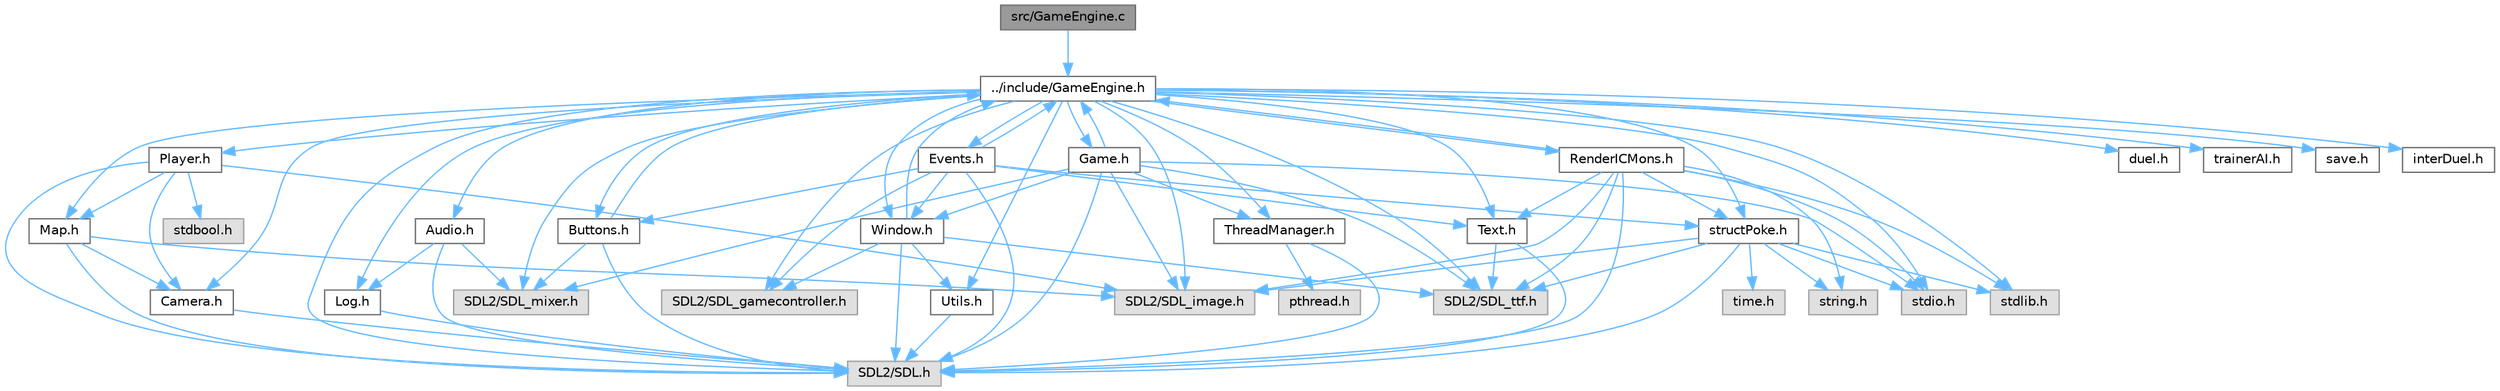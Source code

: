 digraph "src/GameEngine.c"
{
 // LATEX_PDF_SIZE
  bgcolor="transparent";
  edge [fontname=Helvetica,fontsize=10,labelfontname=Helvetica,labelfontsize=10];
  node [fontname=Helvetica,fontsize=10,shape=box,height=0.2,width=0.4];
  Node1 [id="Node000001",label="src/GameEngine.c",height=0.2,width=0.4,color="gray40", fillcolor="grey60", style="filled", fontcolor="black",tooltip=" "];
  Node1 -> Node2 [id="edge84_Node000001_Node000002",color="steelblue1",style="solid",tooltip=" "];
  Node2 [id="Node000002",label="../include/GameEngine.h",height=0.2,width=0.4,color="grey40", fillcolor="white", style="filled",URL="$d7/d1f/GameEngine_8h.html",tooltip="Définition et gestion du moteur de jeu."];
  Node2 -> Node3 [id="edge85_Node000002_Node000003",color="steelblue1",style="solid",tooltip=" "];
  Node3 [id="Node000003",label="SDL2/SDL.h",height=0.2,width=0.4,color="grey60", fillcolor="#E0E0E0", style="filled",tooltip=" "];
  Node2 -> Node4 [id="edge86_Node000002_Node000004",color="steelblue1",style="solid",tooltip=" "];
  Node4 [id="Node000004",label="SDL2/SDL_mixer.h",height=0.2,width=0.4,color="grey60", fillcolor="#E0E0E0", style="filled",tooltip=" "];
  Node2 -> Node5 [id="edge87_Node000002_Node000005",color="steelblue1",style="solid",tooltip=" "];
  Node5 [id="Node000005",label="SDL2/SDL_image.h",height=0.2,width=0.4,color="grey60", fillcolor="#E0E0E0", style="filled",tooltip=" "];
  Node2 -> Node6 [id="edge88_Node000002_Node000006",color="steelblue1",style="solid",tooltip=" "];
  Node6 [id="Node000006",label="SDL2/SDL_ttf.h",height=0.2,width=0.4,color="grey60", fillcolor="#E0E0E0", style="filled",tooltip=" "];
  Node2 -> Node7 [id="edge89_Node000002_Node000007",color="steelblue1",style="solid",tooltip=" "];
  Node7 [id="Node000007",label="SDL2/SDL_gamecontroller.h",height=0.2,width=0.4,color="grey60", fillcolor="#E0E0E0", style="filled",tooltip=" "];
  Node2 -> Node8 [id="edge90_Node000002_Node000008",color="steelblue1",style="solid",tooltip=" "];
  Node8 [id="Node000008",label="stdio.h",height=0.2,width=0.4,color="grey60", fillcolor="#E0E0E0", style="filled",tooltip=" "];
  Node2 -> Node9 [id="edge91_Node000002_Node000009",color="steelblue1",style="solid",tooltip=" "];
  Node9 [id="Node000009",label="stdlib.h",height=0.2,width=0.4,color="grey60", fillcolor="#E0E0E0", style="filled",tooltip=" "];
  Node2 -> Node10 [id="edge92_Node000002_Node000010",color="steelblue1",style="solid",tooltip=" "];
  Node10 [id="Node000010",label="Log.h",height=0.2,width=0.4,color="grey40", fillcolor="white", style="filled",URL="$d1/d45/Log_8h.html",tooltip=" "];
  Node10 -> Node3 [id="edge93_Node000010_Node000003",color="steelblue1",style="solid",tooltip=" "];
  Node2 -> Node11 [id="edge94_Node000002_Node000011",color="steelblue1",style="solid",tooltip=" "];
  Node11 [id="Node000011",label="Audio.h",height=0.2,width=0.4,color="grey40", fillcolor="white", style="filled",URL="$d8/daa/Audio_8h.html",tooltip=" "];
  Node11 -> Node10 [id="edge95_Node000011_Node000010",color="steelblue1",style="solid",tooltip=" "];
  Node11 -> Node4 [id="edge96_Node000011_Node000004",color="steelblue1",style="solid",tooltip=" "];
  Node11 -> Node3 [id="edge97_Node000011_Node000003",color="steelblue1",style="solid",tooltip=" "];
  Node2 -> Node12 [id="edge98_Node000002_Node000012",color="steelblue1",style="solid",tooltip=" "];
  Node12 [id="Node000012",label="Buttons.h",height=0.2,width=0.4,color="grey40", fillcolor="white", style="filled",URL="$d3/d70/Buttons_8h.html",tooltip=" "];
  Node12 -> Node3 [id="edge99_Node000012_Node000003",color="steelblue1",style="solid",tooltip=" "];
  Node12 -> Node4 [id="edge100_Node000012_Node000004",color="steelblue1",style="solid",tooltip=" "];
  Node12 -> Node2 [id="edge101_Node000012_Node000002",color="steelblue1",style="solid",tooltip=" "];
  Node2 -> Node13 [id="edge102_Node000002_Node000013",color="steelblue1",style="solid",tooltip=" "];
  Node13 [id="Node000013",label="structPoke.h",height=0.2,width=0.4,color="grey40", fillcolor="white", style="filled",URL="$da/d71/structPoke_8h.html",tooltip=" "];
  Node13 -> Node8 [id="edge103_Node000013_Node000008",color="steelblue1",style="solid",tooltip=" "];
  Node13 -> Node9 [id="edge104_Node000013_Node000009",color="steelblue1",style="solid",tooltip=" "];
  Node13 -> Node14 [id="edge105_Node000013_Node000014",color="steelblue1",style="solid",tooltip=" "];
  Node14 [id="Node000014",label="time.h",height=0.2,width=0.4,color="grey60", fillcolor="#E0E0E0", style="filled",tooltip=" "];
  Node13 -> Node15 [id="edge106_Node000013_Node000015",color="steelblue1",style="solid",tooltip=" "];
  Node15 [id="Node000015",label="string.h",height=0.2,width=0.4,color="grey60", fillcolor="#E0E0E0", style="filled",tooltip=" "];
  Node13 -> Node3 [id="edge107_Node000013_Node000003",color="steelblue1",style="solid",tooltip=" "];
  Node13 -> Node5 [id="edge108_Node000013_Node000005",color="steelblue1",style="solid",tooltip=" "];
  Node13 -> Node6 [id="edge109_Node000013_Node000006",color="steelblue1",style="solid",tooltip=" "];
  Node2 -> Node16 [id="edge110_Node000002_Node000016",color="steelblue1",style="solid",tooltip=" "];
  Node16 [id="Node000016",label="duel.h",height=0.2,width=0.4,color="grey40", fillcolor="white", style="filled",URL="$d6/d8e/duel_8h.html",tooltip=" "];
  Node2 -> Node17 [id="edge111_Node000002_Node000017",color="steelblue1",style="solid",tooltip=" "];
  Node17 [id="Node000017",label="trainerAI.h",height=0.2,width=0.4,color="grey40", fillcolor="white", style="filled",URL="$df/d27/trainerAI_8h.html",tooltip=" "];
  Node2 -> Node18 [id="edge112_Node000002_Node000018",color="steelblue1",style="solid",tooltip=" "];
  Node18 [id="Node000018",label="save.h",height=0.2,width=0.4,color="grey40", fillcolor="white", style="filled",URL="$d5/d5e/save_8h.html",tooltip="Save the player's data in a file."];
  Node2 -> Node19 [id="edge113_Node000002_Node000019",color="steelblue1",style="solid",tooltip=" "];
  Node19 [id="Node000019",label="interDuel.h",height=0.2,width=0.4,color="grey40", fillcolor="white", style="filled",URL="$da/d1d/interDuel_8h.html",tooltip=" "];
  Node2 -> Node20 [id="edge114_Node000002_Node000020",color="steelblue1",style="solid",tooltip=" "];
  Node20 [id="Node000020",label="Utils.h",height=0.2,width=0.4,color="grey40", fillcolor="white", style="filled",URL="$d9/ded/Utils_8h.html",tooltip="Fonctions utilitaires pour l'application."];
  Node20 -> Node3 [id="edge115_Node000020_Node000003",color="steelblue1",style="solid",tooltip=" "];
  Node2 -> Node21 [id="edge116_Node000002_Node000021",color="steelblue1",style="solid",tooltip=" "];
  Node21 [id="Node000021",label="Text.h",height=0.2,width=0.4,color="grey40", fillcolor="white", style="filled",URL="$d6/d35/Text_8h.html",tooltip="Définition et gestion des éléments de texte."];
  Node21 -> Node3 [id="edge117_Node000021_Node000003",color="steelblue1",style="solid",tooltip=" "];
  Node21 -> Node6 [id="edge118_Node000021_Node000006",color="steelblue1",style="solid",tooltip=" "];
  Node2 -> Node22 [id="edge119_Node000002_Node000022",color="steelblue1",style="solid",tooltip=" "];
  Node22 [id="Node000022",label="Window.h",height=0.2,width=0.4,color="grey40", fillcolor="white", style="filled",URL="$d3/ded/Window_8h.html",tooltip="Définition et gestion de la fenêtre principale de l'application."];
  Node22 -> Node3 [id="edge120_Node000022_Node000003",color="steelblue1",style="solid",tooltip=" "];
  Node22 -> Node6 [id="edge121_Node000022_Node000006",color="steelblue1",style="solid",tooltip=" "];
  Node22 -> Node7 [id="edge122_Node000022_Node000007",color="steelblue1",style="solid",tooltip=" "];
  Node22 -> Node2 [id="edge123_Node000022_Node000002",color="steelblue1",style="solid",tooltip=" "];
  Node22 -> Node20 [id="edge124_Node000022_Node000020",color="steelblue1",style="solid",tooltip=" "];
  Node2 -> Node23 [id="edge125_Node000002_Node000023",color="steelblue1",style="solid",tooltip=" "];
  Node23 [id="Node000023",label="Map.h",height=0.2,width=0.4,color="grey40", fillcolor="white", style="filled",URL="$df/d79/Map_8h.html",tooltip=" "];
  Node23 -> Node3 [id="edge126_Node000023_Node000003",color="steelblue1",style="solid",tooltip=" "];
  Node23 -> Node5 [id="edge127_Node000023_Node000005",color="steelblue1",style="solid",tooltip=" "];
  Node23 -> Node24 [id="edge128_Node000023_Node000024",color="steelblue1",style="solid",tooltip=" "];
  Node24 [id="Node000024",label="Camera.h",height=0.2,width=0.4,color="grey40", fillcolor="white", style="filled",URL="$dd/de4/Camera_8h.html",tooltip=" "];
  Node24 -> Node3 [id="edge129_Node000024_Node000003",color="steelblue1",style="solid",tooltip=" "];
  Node2 -> Node25 [id="edge130_Node000002_Node000025",color="steelblue1",style="solid",tooltip=" "];
  Node25 [id="Node000025",label="Player.h",height=0.2,width=0.4,color="grey40", fillcolor="white", style="filled",URL="$da/dbf/Player_8h.html",tooltip=" "];
  Node25 -> Node3 [id="edge131_Node000025_Node000003",color="steelblue1",style="solid",tooltip=" "];
  Node25 -> Node5 [id="edge132_Node000025_Node000005",color="steelblue1",style="solid",tooltip=" "];
  Node25 -> Node23 [id="edge133_Node000025_Node000023",color="steelblue1",style="solid",tooltip=" "];
  Node25 -> Node24 [id="edge134_Node000025_Node000024",color="steelblue1",style="solid",tooltip=" "];
  Node25 -> Node26 [id="edge135_Node000025_Node000026",color="steelblue1",style="solid",tooltip=" "];
  Node26 [id="Node000026",label="stdbool.h",height=0.2,width=0.4,color="grey60", fillcolor="#E0E0E0", style="filled",tooltip=" "];
  Node2 -> Node24 [id="edge136_Node000002_Node000024",color="steelblue1",style="solid",tooltip=" "];
  Node2 -> Node27 [id="edge137_Node000002_Node000027",color="steelblue1",style="solid",tooltip=" "];
  Node27 [id="Node000027",label="ThreadManager.h",height=0.2,width=0.4,color="grey40", fillcolor="white", style="filled",URL="$d0/daa/ThreadManager_8h.html",tooltip=" "];
  Node27 -> Node28 [id="edge138_Node000027_Node000028",color="steelblue1",style="solid",tooltip=" "];
  Node28 [id="Node000028",label="pthread.h",height=0.2,width=0.4,color="grey60", fillcolor="#E0E0E0", style="filled",tooltip=" "];
  Node27 -> Node3 [id="edge139_Node000027_Node000003",color="steelblue1",style="solid",tooltip=" "];
  Node2 -> Node29 [id="edge140_Node000002_Node000029",color="steelblue1",style="solid",tooltip=" "];
  Node29 [id="Node000029",label="Game.h",height=0.2,width=0.4,color="grey40", fillcolor="white", style="filled",URL="$d3/d5f/Game_8h.html",tooltip=" "];
  Node29 -> Node3 [id="edge141_Node000029_Node000003",color="steelblue1",style="solid",tooltip=" "];
  Node29 -> Node4 [id="edge142_Node000029_Node000004",color="steelblue1",style="solid",tooltip=" "];
  Node29 -> Node5 [id="edge143_Node000029_Node000005",color="steelblue1",style="solid",tooltip=" "];
  Node29 -> Node6 [id="edge144_Node000029_Node000006",color="steelblue1",style="solid",tooltip=" "];
  Node29 -> Node8 [id="edge145_Node000029_Node000008",color="steelblue1",style="solid",tooltip=" "];
  Node29 -> Node22 [id="edge146_Node000029_Node000022",color="steelblue1",style="solid",tooltip=" "];
  Node29 -> Node2 [id="edge147_Node000029_Node000002",color="steelblue1",style="solid",tooltip=" "];
  Node29 -> Node27 [id="edge148_Node000029_Node000027",color="steelblue1",style="solid",tooltip=" "];
  Node2 -> Node30 [id="edge149_Node000002_Node000030",color="steelblue1",style="solid",tooltip=" "];
  Node30 [id="Node000030",label="Events.h",height=0.2,width=0.4,color="grey40", fillcolor="white", style="filled",URL="$d0/dbb/Events_8h.html",tooltip=" "];
  Node30 -> Node2 [id="edge150_Node000030_Node000002",color="steelblue1",style="solid",tooltip=" "];
  Node30 -> Node22 [id="edge151_Node000030_Node000022",color="steelblue1",style="solid",tooltip=" "];
  Node30 -> Node12 [id="edge152_Node000030_Node000012",color="steelblue1",style="solid",tooltip=" "];
  Node30 -> Node21 [id="edge153_Node000030_Node000021",color="steelblue1",style="solid",tooltip=" "];
  Node30 -> Node13 [id="edge154_Node000030_Node000013",color="steelblue1",style="solid",tooltip=" "];
  Node30 -> Node3 [id="edge155_Node000030_Node000003",color="steelblue1",style="solid",tooltip=" "];
  Node30 -> Node7 [id="edge156_Node000030_Node000007",color="steelblue1",style="solid",tooltip=" "];
  Node2 -> Node31 [id="edge157_Node000002_Node000031",color="steelblue1",style="solid",tooltip=" "];
  Node31 [id="Node000031",label="RenderICMons.h",height=0.2,width=0.4,color="grey40", fillcolor="white", style="filled",URL="$d2/d98/RenderICMons_8h.html",tooltip="Définition et gestion du rendu des ICMons."];
  Node31 -> Node3 [id="edge158_Node000031_Node000003",color="steelblue1",style="solid",tooltip=" "];
  Node31 -> Node5 [id="edge159_Node000031_Node000005",color="steelblue1",style="solid",tooltip=" "];
  Node31 -> Node6 [id="edge160_Node000031_Node000006",color="steelblue1",style="solid",tooltip=" "];
  Node31 -> Node8 [id="edge161_Node000031_Node000008",color="steelblue1",style="solid",tooltip=" "];
  Node31 -> Node9 [id="edge162_Node000031_Node000009",color="steelblue1",style="solid",tooltip=" "];
  Node31 -> Node15 [id="edge163_Node000031_Node000015",color="steelblue1",style="solid",tooltip=" "];
  Node31 -> Node2 [id="edge164_Node000031_Node000002",color="steelblue1",style="solid",tooltip=" "];
  Node31 -> Node21 [id="edge165_Node000031_Node000021",color="steelblue1",style="solid",tooltip=" "];
  Node31 -> Node13 [id="edge166_Node000031_Node000013",color="steelblue1",style="solid",tooltip=" "];
}
